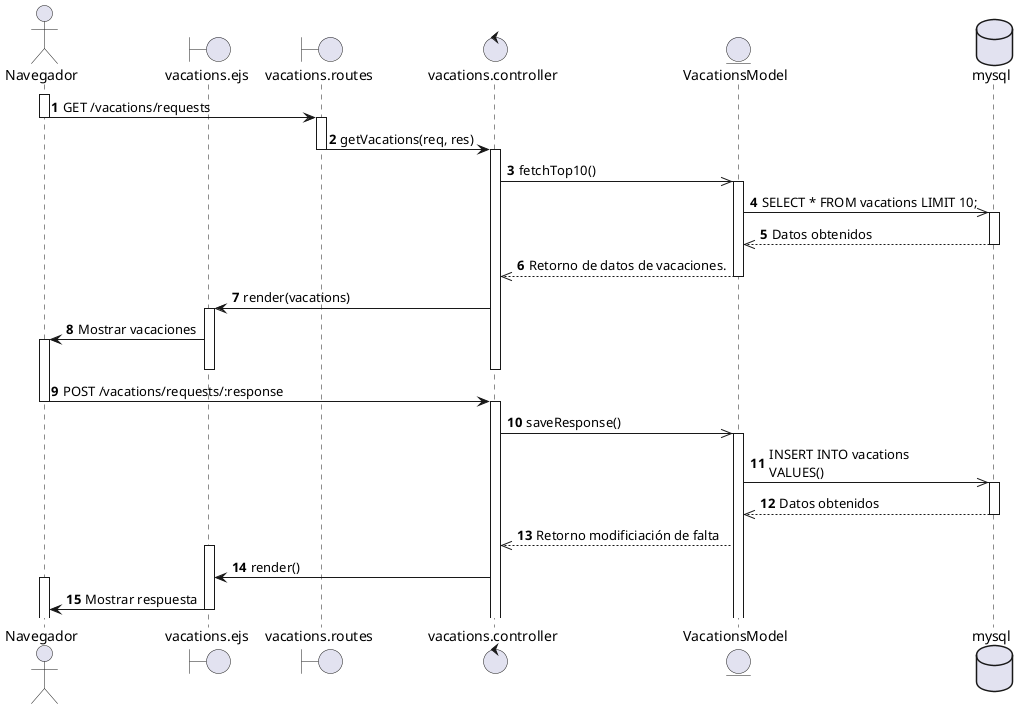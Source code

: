 @startuml CU02 - SuperAdmin consulta solicitudes de vacaciones de colaborador - Diagrama de actividad
actor Navegador
boundary vacations.ejs
boundary vacations.routes
control vacations.controller
entity VacationsModel
database mysql


autonumber
' Inicio del flujo
activate Navegador
Navegador -> vacations.routes : GET /vacations/requests
deactivate Navegador
activate vacations.routes
vacations.routes -> vacations.controller : getVacations(req, res)
deactivate vacations.routes
activate vacations.controller


' Se utiliza la instancia para obtener los datos
vacations.controller ->> VacationsModel : fetchTop10()
activate VacationsModel

VacationsModel ->> mysql : SELECT * FROM vacations LIMIT 10;
activate mysql
mysql -->> VacationsModel : Datos obtenidos
deactivate mysql

VacationsModel -->> vacations.controller : Retorno de datos de vacaciones.
deactivate VacationsModel

vacations.controller -> vacations.ejs : render(vacations)
activate vacations.ejs
vacations.ejs -> Navegador : Mostrar vacaciones
activate Navegador
deactivate vacations.ejs
deactivate vacations.controller
deactivate vacations.routes

Navegador -> vacations.controller : POST /vacations/requests/:response
deactivate Navegador
activate vacations.controller
vacations.controller ->> VacationsModel : saveResponse()
activate VacationsModel
' vacationsID, startDate, endDate, reason, justified, vacationsUserIDFK
VacationsModel ->> mysql : INSERT INTO vacations \nVALUES()
activate mysql
mysql -->> VacationsModel : Datos obtenidos
deactivate mysql
VacationsModel -->> vacations.controller : Retorno modificiación de falta
activate vacations.ejs
vacations.controller -> vacations.ejs : render()
activate Navegador
vacations.ejs -> Navegador : Mostrar respuesta
deactivate vacations.ejs


@enduml